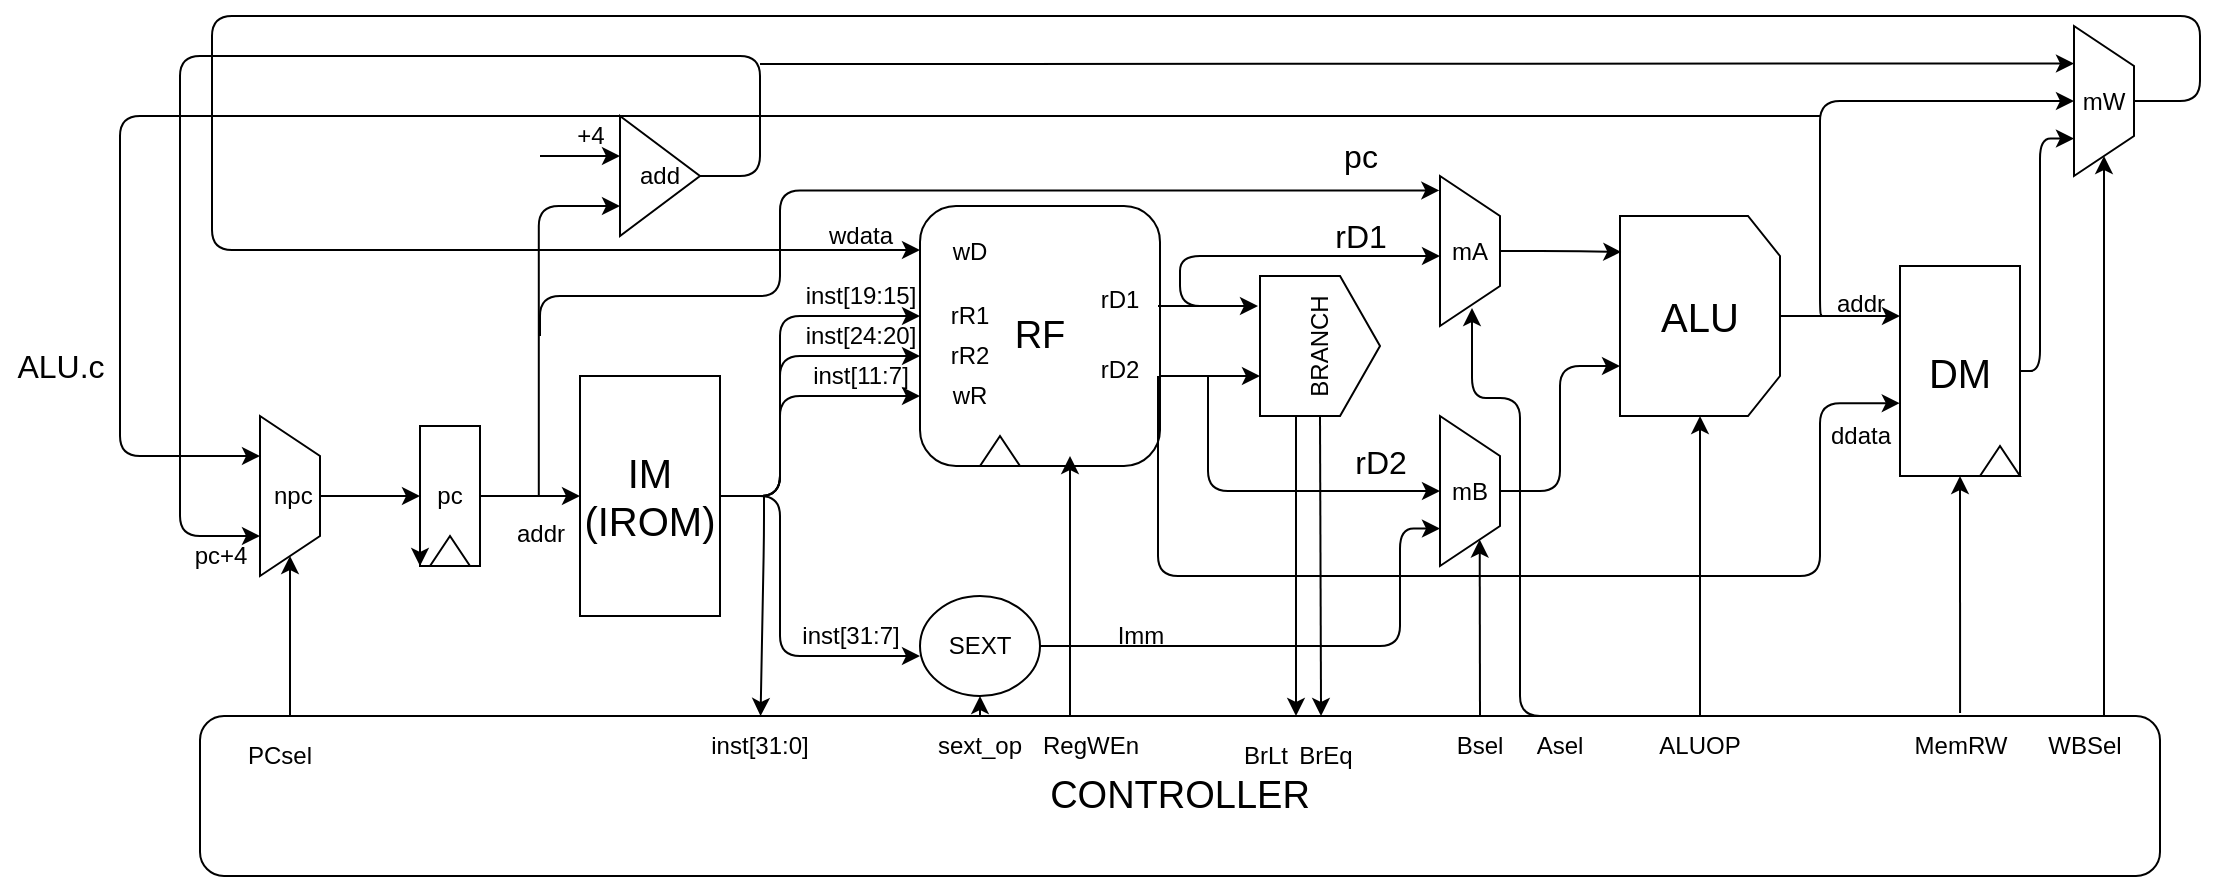 <mxfile>
    <diagram id="o2puwUGjfyMfg6W-QxOe" name="第 1 页">
        <mxGraphModel dx="1767" dy="587" grid="1" gridSize="10" guides="1" tooltips="1" connect="1" arrows="1" fold="1" page="1" pageScale="1" pageWidth="827" pageHeight="1169" background="#ffffff" math="0" shadow="0">
            <root>
                <mxCell id="0"/>
                <mxCell id="1" parent="0"/>
                <mxCell id="12" style="edgeStyle=orthogonalEdgeStyle;html=1;fontSize=12;" parent="1" source="2" edge="1">
                    <mxGeometry relative="1" as="geometry">
                        <mxPoint x="270" y="750" as="targetPoint"/>
                        <Array as="points">
                            <mxPoint x="200" y="840"/>
                        </Array>
                    </mxGeometry>
                </mxCell>
                <mxCell id="27" style="edgeStyle=orthogonalEdgeStyle;html=1;fontSize=12;" parent="1" source="2" edge="1">
                    <mxGeometry relative="1" as="geometry">
                        <mxPoint x="270" y="770" as="targetPoint"/>
                        <Array as="points">
                            <mxPoint x="200" y="840"/>
                            <mxPoint x="200" y="770"/>
                        </Array>
                    </mxGeometry>
                </mxCell>
                <mxCell id="28" style="edgeStyle=orthogonalEdgeStyle;html=1;fontSize=12;" parent="1" source="2" edge="1">
                    <mxGeometry relative="1" as="geometry">
                        <mxPoint x="270" y="790" as="targetPoint"/>
                        <Array as="points">
                            <mxPoint x="200" y="840"/>
                            <mxPoint x="200" y="790"/>
                        </Array>
                    </mxGeometry>
                </mxCell>
                <mxCell id="29" style="edgeStyle=orthogonalEdgeStyle;html=1;fontSize=12;" parent="1" source="2" edge="1">
                    <mxGeometry relative="1" as="geometry">
                        <mxPoint x="270" y="920" as="targetPoint"/>
                        <Array as="points">
                            <mxPoint x="200" y="840"/>
                            <mxPoint x="200" y="920"/>
                        </Array>
                    </mxGeometry>
                </mxCell>
                <mxCell id="2" value="&lt;font style=&quot;font-size: 20px&quot;&gt;IM&lt;br&gt;(IROM)&lt;br&gt;&lt;/font&gt;" style="rounded=0;whiteSpace=wrap;html=1;" parent="1" vertex="1">
                    <mxGeometry x="100" y="780" width="70" height="120" as="geometry"/>
                </mxCell>
                <mxCell id="18" style="edgeStyle=none;html=1;entryX=0;entryY=0.5;entryDx=0;entryDy=0;fontSize=12;" parent="1" source="3" target="2" edge="1">
                    <mxGeometry relative="1" as="geometry"/>
                </mxCell>
                <mxCell id="3" value="pc" style="rounded=0;whiteSpace=wrap;html=1;" parent="1" vertex="1">
                    <mxGeometry x="20" y="805" width="30" height="70" as="geometry"/>
                </mxCell>
                <mxCell id="6" value="&lt;span style=&quot;font-size: 12px&quot;&gt;addr&lt;/span&gt;" style="text;html=1;align=center;verticalAlign=middle;resizable=0;points=[];autosize=1;strokeColor=none;fillColor=none;fontSize=20;" parent="1" vertex="1">
                    <mxGeometry x="60" y="840" width="40" height="30" as="geometry"/>
                </mxCell>
                <mxCell id="7" value="&lt;font style=&quot;font-size: 19px&quot;&gt;CONTROLLER&lt;/font&gt;" style="rounded=1;whiteSpace=wrap;html=1;fontSize=12;" parent="1" vertex="1">
                    <mxGeometry x="-90" y="950" width="980" height="80" as="geometry"/>
                </mxCell>
                <mxCell id="10" value="" style="endArrow=classic;html=1;fontSize=12;" parent="1" target="24" edge="1">
                    <mxGeometry width="50" height="50" relative="1" as="geometry">
                        <mxPoint x="192" y="840" as="sourcePoint"/>
                        <mxPoint x="240" y="780" as="targetPoint"/>
                        <Array as="points">
                            <mxPoint x="192" y="860"/>
                        </Array>
                    </mxGeometry>
                </mxCell>
                <mxCell id="17" style="edgeStyle=none;html=1;exitX=0;exitY=0.25;exitDx=0;exitDy=0;entryX=0;entryY=1;entryDx=0;entryDy=0;fontSize=12;" parent="1" source="3" target="3" edge="1">
                    <mxGeometry relative="1" as="geometry"/>
                </mxCell>
                <mxCell id="19" value="" style="endArrow=classic;html=1;fontSize=12;edgeStyle=orthogonalEdgeStyle;exitX=0.485;exitY=0;exitDx=0;exitDy=0;exitPerimeter=0;entryX=0;entryY=0.75;entryDx=0;entryDy=0;" parent="1" edge="1" target="21" source="6">
                    <mxGeometry width="50" height="50" relative="1" as="geometry">
                        <mxPoint x="79.41" y="835" as="sourcePoint"/>
                        <mxPoint x="79" y="690" as="targetPoint"/>
                    </mxGeometry>
                </mxCell>
                <mxCell id="81" style="edgeStyle=orthogonalEdgeStyle;html=1;fontSize=12;entryX=0.75;entryY=1;entryDx=0;entryDy=0;exitX=1;exitY=0.5;exitDx=0;exitDy=0;" parent="1" source="21" target="69" edge="1">
                    <mxGeometry relative="1" as="geometry">
                        <mxPoint x="-120" y="860" as="targetPoint"/>
                        <Array as="points">
                            <mxPoint x="190" y="680"/>
                            <mxPoint x="190" y="620"/>
                            <mxPoint x="-100" y="620"/>
                            <mxPoint x="-100" y="860"/>
                        </Array>
                    </mxGeometry>
                </mxCell>
                <mxCell id="21" value="add" style="triangle;whiteSpace=wrap;html=1;fontSize=12;" parent="1" vertex="1">
                    <mxGeometry x="120" y="650" width="40" height="60" as="geometry"/>
                </mxCell>
                <mxCell id="22" value="" style="endArrow=classic;html=1;fontSize=12;" parent="1" edge="1">
                    <mxGeometry width="50" height="50" relative="1" as="geometry">
                        <mxPoint x="80" y="670" as="sourcePoint"/>
                        <mxPoint x="120" y="670" as="targetPoint"/>
                    </mxGeometry>
                </mxCell>
                <mxCell id="23" value="+4" style="text;html=1;align=center;verticalAlign=middle;resizable=0;points=[];autosize=1;strokeColor=none;fillColor=none;fontSize=12;" parent="1" vertex="1">
                    <mxGeometry x="90" y="650" width="30" height="20" as="geometry"/>
                </mxCell>
                <mxCell id="24" value="inst[31:0]" style="text;html=1;strokeColor=none;fillColor=none;align=center;verticalAlign=middle;whiteSpace=wrap;rounded=0;fontSize=12;" parent="1" vertex="1">
                    <mxGeometry x="160" y="950" width="60" height="30" as="geometry"/>
                </mxCell>
                <mxCell id="25" value="" style="endArrow=classic;html=1;fontSize=12;entryX=1;entryY=0.5;entryDx=0;entryDy=0;" parent="1" target="69" edge="1">
                    <mxGeometry width="50" height="50" relative="1" as="geometry">
                        <mxPoint x="-45" y="950" as="sourcePoint"/>
                        <mxPoint x="40" y="875" as="targetPoint"/>
                    </mxGeometry>
                </mxCell>
                <mxCell id="26" value="PCsel" style="text;html=1;strokeColor=none;fillColor=none;align=center;verticalAlign=middle;whiteSpace=wrap;rounded=0;fontSize=12;" parent="1" vertex="1">
                    <mxGeometry x="-80" y="955" width="60" height="30" as="geometry"/>
                </mxCell>
                <mxCell id="33" style="edgeStyle=orthogonalEdgeStyle;html=1;fontSize=12;entryX=0.75;entryY=1;entryDx=0;entryDy=0;" parent="1" source="30" target="67" edge="1">
                    <mxGeometry relative="1" as="geometry">
                        <mxPoint x="510" y="870" as="targetPoint"/>
                        <Array as="points">
                            <mxPoint x="510" y="915"/>
                            <mxPoint x="510" y="856"/>
                        </Array>
                    </mxGeometry>
                </mxCell>
                <mxCell id="30" value="SEXT" style="ellipse;whiteSpace=wrap;html=1;fontSize=12;" parent="1" vertex="1">
                    <mxGeometry x="270" y="890" width="60" height="50" as="geometry"/>
                </mxCell>
                <mxCell id="31" value="" style="endArrow=classic;html=1;fontSize=12;exitX=0.5;exitY=0;exitDx=0;exitDy=0;" parent="1" source="32" edge="1">
                    <mxGeometry width="50" height="50" relative="1" as="geometry">
                        <mxPoint x="250" y="990" as="sourcePoint"/>
                        <mxPoint x="300" y="940" as="targetPoint"/>
                    </mxGeometry>
                </mxCell>
                <mxCell id="32" value="sext_op" style="text;html=1;strokeColor=none;fillColor=none;align=center;verticalAlign=middle;whiteSpace=wrap;rounded=0;fontSize=12;" parent="1" vertex="1">
                    <mxGeometry x="270" y="950" width="60" height="30" as="geometry"/>
                </mxCell>
                <mxCell id="34" value="Imm" style="text;html=1;align=center;verticalAlign=middle;resizable=0;points=[];autosize=1;strokeColor=none;fillColor=none;fontSize=12;" parent="1" vertex="1">
                    <mxGeometry x="360" y="900" width="40" height="20" as="geometry"/>
                </mxCell>
                <mxCell id="35" value="&lt;font style=&quot;font-size: 19px&quot;&gt;RF&lt;/font&gt;" style="rounded=1;whiteSpace=wrap;html=1;fontSize=12;" parent="1" vertex="1">
                    <mxGeometry x="270" y="695" width="120" height="130" as="geometry"/>
                </mxCell>
                <mxCell id="36" value="rR1" style="text;html=1;strokeColor=none;fillColor=none;align=center;verticalAlign=middle;whiteSpace=wrap;rounded=0;fontSize=12;" parent="1" vertex="1">
                    <mxGeometry x="270" y="740" width="50" height="20" as="geometry"/>
                </mxCell>
                <mxCell id="37" value="rR2" style="text;html=1;strokeColor=none;fillColor=none;align=center;verticalAlign=middle;whiteSpace=wrap;rounded=0;fontSize=12;" parent="1" vertex="1">
                    <mxGeometry x="270" y="760" width="50" height="20" as="geometry"/>
                </mxCell>
                <mxCell id="38" value="wR" style="text;html=1;strokeColor=none;fillColor=none;align=center;verticalAlign=middle;whiteSpace=wrap;rounded=0;fontSize=12;" parent="1" vertex="1">
                    <mxGeometry x="270" y="780" width="50" height="20" as="geometry"/>
                </mxCell>
                <mxCell id="43" value="inst[19:15]" style="text;html=1;align=center;verticalAlign=middle;resizable=0;points=[];autosize=1;strokeColor=none;fillColor=none;fontSize=12;" parent="1" vertex="1">
                    <mxGeometry x="205" y="730" width="70" height="20" as="geometry"/>
                </mxCell>
                <mxCell id="44" value="inst[24:20]" style="text;html=1;align=center;verticalAlign=middle;resizable=0;points=[];autosize=1;strokeColor=none;fillColor=none;fontSize=12;" parent="1" vertex="1">
                    <mxGeometry x="205" y="750" width="70" height="20" as="geometry"/>
                </mxCell>
                <mxCell id="45" value="inst[11:7]" style="text;html=1;align=center;verticalAlign=middle;resizable=0;points=[];autosize=1;strokeColor=none;fillColor=none;fontSize=12;" parent="1" vertex="1">
                    <mxGeometry x="210" y="770" width="60" height="20" as="geometry"/>
                </mxCell>
                <mxCell id="46" value="wD" style="text;html=1;strokeColor=none;fillColor=none;align=center;verticalAlign=middle;whiteSpace=wrap;rounded=0;fontSize=12;" parent="1" vertex="1">
                    <mxGeometry x="265" y="702.5" width="60" height="30" as="geometry"/>
                </mxCell>
                <mxCell id="48" value="&lt;span style=&quot;font-size: 12px&quot;&gt;rD1&lt;/span&gt;" style="text;html=1;strokeColor=none;fillColor=none;align=center;verticalAlign=middle;whiteSpace=wrap;rounded=0;fontSize=19;" parent="1" vertex="1">
                    <mxGeometry x="340" y="725" width="60" height="30" as="geometry"/>
                </mxCell>
                <mxCell id="49" value="&lt;span style=&quot;font-size: 12px&quot;&gt;rD2&lt;/span&gt;" style="text;html=1;strokeColor=none;fillColor=none;align=center;verticalAlign=middle;whiteSpace=wrap;rounded=0;fontSize=19;" parent="1" vertex="1">
                    <mxGeometry x="340" y="760" width="60" height="30" as="geometry"/>
                </mxCell>
                <mxCell id="51" value="BRANCH" style="shape=offPageConnector;whiteSpace=wrap;html=1;fontSize=12;rotation=-90;size=0.333;" parent="1" vertex="1">
                    <mxGeometry x="435" y="735" width="70" height="60" as="geometry"/>
                </mxCell>
                <mxCell id="87" style="edgeStyle=none;html=1;" edge="1" parent="1" source="52">
                    <mxGeometry relative="1" as="geometry">
                        <mxPoint x="760" y="750" as="targetPoint"/>
                    </mxGeometry>
                </mxCell>
                <mxCell id="52" value="&lt;font style=&quot;font-size: 20px&quot;&gt;ALU&lt;/font&gt;" style="shape=loopLimit;whiteSpace=wrap;html=1;fontSize=12;direction=south;" parent="1" vertex="1">
                    <mxGeometry x="620" y="700" width="80" height="100" as="geometry"/>
                </mxCell>
                <mxCell id="54" value="" style="endArrow=classic;html=1;fontSize=12;" parent="1" edge="1">
                    <mxGeometry width="50" height="50" relative="1" as="geometry">
                        <mxPoint x="389" y="745" as="sourcePoint"/>
                        <mxPoint x="439" y="745" as="targetPoint"/>
                        <Array as="points"/>
                    </mxGeometry>
                </mxCell>
                <mxCell id="55" value="" style="endArrow=classic;html=1;fontSize=12;" parent="1" edge="1">
                    <mxGeometry width="50" height="50" relative="1" as="geometry">
                        <mxPoint x="390" y="780" as="sourcePoint"/>
                        <mxPoint x="440" y="780" as="targetPoint"/>
                    </mxGeometry>
                </mxCell>
                <mxCell id="57" value="" style="endArrow=classic;html=1;fontSize=12;" parent="1" edge="1">
                    <mxGeometry width="50" height="50" relative="1" as="geometry">
                        <mxPoint x="345" y="950" as="sourcePoint"/>
                        <mxPoint x="345" y="820" as="targetPoint"/>
                    </mxGeometry>
                </mxCell>
                <mxCell id="58" value="RegWEn" style="text;html=1;align=center;verticalAlign=middle;resizable=0;points=[];autosize=1;strokeColor=none;fillColor=none;fontSize=12;" parent="1" vertex="1">
                    <mxGeometry x="325" y="955" width="60" height="20" as="geometry"/>
                </mxCell>
                <mxCell id="60" value="" style="endArrow=classic;html=1;fontSize=12;entryX=0.5;entryY=0;entryDx=0;entryDy=0;" parent="1" edge="1">
                    <mxGeometry width="50" height="50" relative="1" as="geometry">
                        <mxPoint x="458" y="800" as="sourcePoint"/>
                        <mxPoint x="458" y="950" as="targetPoint"/>
                    </mxGeometry>
                </mxCell>
                <mxCell id="61" value="" style="endArrow=classic;html=1;fontSize=12;entryX=0.596;entryY=-0.008;entryDx=0;entryDy=0;entryPerimeter=0;exitX=0;exitY=0.5;exitDx=0;exitDy=0;" parent="1" edge="1" source="51">
                    <mxGeometry width="50" height="50" relative="1" as="geometry">
                        <mxPoint x="469.48" y="805.48" as="sourcePoint"/>
                        <mxPoint x="470.52" y="950" as="targetPoint"/>
                    </mxGeometry>
                </mxCell>
                <mxCell id="63" value="BrLt" style="text;html=1;strokeColor=none;fillColor=none;align=center;verticalAlign=middle;whiteSpace=wrap;rounded=0;fontSize=12;" parent="1" vertex="1">
                    <mxGeometry x="420" y="960" width="46" height="20" as="geometry"/>
                </mxCell>
                <mxCell id="66" value="BrEq" style="text;html=1;strokeColor=none;fillColor=none;align=center;verticalAlign=middle;whiteSpace=wrap;rounded=0;fontSize=12;" parent="1" vertex="1">
                    <mxGeometry x="450" y="960" width="46" height="20" as="geometry"/>
                </mxCell>
                <mxCell id="74" style="edgeStyle=orthogonalEdgeStyle;html=1;entryX=0.75;entryY=1;entryDx=0;entryDy=0;fontSize=12;" parent="1" source="67" target="52" edge="1">
                    <mxGeometry relative="1" as="geometry"/>
                </mxCell>
                <mxCell id="67" value="mB" style="shape=trapezoid;perimeter=trapezoidPerimeter;whiteSpace=wrap;html=1;fixedSize=1;fontSize=12;direction=south;" parent="1" vertex="1">
                    <mxGeometry x="530" y="800" width="30" height="75" as="geometry"/>
                </mxCell>
                <mxCell id="70" style="edgeStyle=orthogonalEdgeStyle;html=1;fontSize=12;" parent="1" source="69" edge="1">
                    <mxGeometry relative="1" as="geometry">
                        <mxPoint x="20" y="840" as="targetPoint"/>
                    </mxGeometry>
                </mxCell>
                <mxCell id="69" value="&amp;nbsp;npc" style="shape=trapezoid;perimeter=trapezoidPerimeter;whiteSpace=wrap;html=1;fixedSize=1;fontSize=12;direction=south;" parent="1" vertex="1">
                    <mxGeometry x="-60" y="800" width="30" height="80" as="geometry"/>
                </mxCell>
                <mxCell id="72" style="edgeStyle=orthogonalEdgeStyle;html=1;entryX=0.18;entryY=0.992;entryDx=0;entryDy=0;entryPerimeter=0;fontSize=12;" parent="1" source="71" target="52" edge="1">
                    <mxGeometry relative="1" as="geometry"/>
                </mxCell>
                <mxCell id="71" value="mA" style="shape=trapezoid;perimeter=trapezoidPerimeter;whiteSpace=wrap;html=1;fixedSize=1;fontSize=12;direction=south;" parent="1" vertex="1">
                    <mxGeometry x="530" y="680" width="30" height="75" as="geometry"/>
                </mxCell>
                <mxCell id="75" value="" style="endArrow=classic;html=1;fontSize=12;entryX=0.5;entryY=1;entryDx=0;entryDy=0;edgeStyle=orthogonalEdgeStyle;" parent="1" target="67" edge="1">
                    <mxGeometry width="50" height="50" relative="1" as="geometry">
                        <mxPoint x="414" y="780" as="sourcePoint"/>
                        <mxPoint x="414" y="840" as="targetPoint"/>
                        <Array as="points">
                            <mxPoint x="414" y="838"/>
                        </Array>
                    </mxGeometry>
                </mxCell>
                <mxCell id="76" value="" style="endArrow=classic;html=1;fontSize=12;entryX=1;entryY=0.25;entryDx=0;entryDy=0;exitX=0.5;exitY=0;exitDx=0;exitDy=0;" parent="1" source="77" target="67" edge="1">
                    <mxGeometry width="50" height="50" relative="1" as="geometry">
                        <mxPoint x="545" y="940" as="sourcePoint"/>
                        <mxPoint x="520" y="780" as="targetPoint"/>
                        <Array as="points"/>
                    </mxGeometry>
                </mxCell>
                <mxCell id="77" value="Bsel" style="text;html=1;strokeColor=none;fillColor=none;align=center;verticalAlign=middle;whiteSpace=wrap;rounded=0;fontSize=12;" parent="1" vertex="1">
                    <mxGeometry x="520" y="950" width="60" height="30" as="geometry"/>
                </mxCell>
                <mxCell id="78" value="" style="endArrow=classic;html=1;fontSize=12;edgeStyle=orthogonalEdgeStyle;exitX=0.5;exitY=0;exitDx=0;exitDy=0;" parent="1" source="79" edge="1">
                    <mxGeometry width="50" height="50" relative="1" as="geometry">
                        <mxPoint x="600" y="930" as="sourcePoint"/>
                        <mxPoint x="546" y="746" as="targetPoint"/>
                        <Array as="points">
                            <mxPoint x="570" y="950"/>
                            <mxPoint x="570" y="791"/>
                            <mxPoint x="546" y="791"/>
                        </Array>
                    </mxGeometry>
                </mxCell>
                <mxCell id="79" value="Asel" style="text;html=1;strokeColor=none;fillColor=none;align=center;verticalAlign=middle;whiteSpace=wrap;rounded=0;fontSize=12;" parent="1" vertex="1">
                    <mxGeometry x="560" y="950" width="60" height="30" as="geometry"/>
                </mxCell>
                <mxCell id="80" value="" style="endArrow=classic;html=1;fontSize=12;edgeStyle=orthogonalEdgeStyle;" parent="1" edge="1">
                    <mxGeometry width="50" height="50" relative="1" as="geometry">
                        <mxPoint x="420" y="745" as="sourcePoint"/>
                        <mxPoint x="530" y="720" as="targetPoint"/>
                        <Array as="points">
                            <mxPoint x="400" y="745"/>
                            <mxPoint x="400" y="720"/>
                        </Array>
                    </mxGeometry>
                </mxCell>
                <mxCell id="82" value="" style="endArrow=classic;html=1;fontSize=12;edgeStyle=orthogonalEdgeStyle;entryX=0.096;entryY=1.011;entryDx=0;entryDy=0;entryPerimeter=0;" parent="1" target="71" edge="1">
                    <mxGeometry width="50" height="50" relative="1" as="geometry">
                        <mxPoint x="80" y="760" as="sourcePoint"/>
                        <mxPoint x="200" y="600" as="targetPoint"/>
                        <Array as="points">
                            <mxPoint x="80" y="740"/>
                            <mxPoint x="200" y="740"/>
                            <mxPoint x="200" y="687"/>
                        </Array>
                    </mxGeometry>
                </mxCell>
                <mxCell id="83" value="ALUOP" style="text;html=1;strokeColor=none;fillColor=none;align=center;verticalAlign=middle;whiteSpace=wrap;rounded=0;fontSize=12;" parent="1" vertex="1">
                    <mxGeometry x="630" y="950" width="60" height="30" as="geometry"/>
                </mxCell>
                <mxCell id="84" value="" style="endArrow=classic;html=1;fontSize=12;entryX=1;entryY=0.5;entryDx=0;entryDy=0;" parent="1" target="52" edge="1">
                    <mxGeometry width="50" height="50" relative="1" as="geometry">
                        <mxPoint x="660" y="950" as="sourcePoint"/>
                        <mxPoint x="710" y="900" as="targetPoint"/>
                    </mxGeometry>
                </mxCell>
                <mxCell id="102" style="edgeStyle=orthogonalEdgeStyle;html=1;fontSize=12;entryX=0.75;entryY=1;entryDx=0;entryDy=0;" edge="1" parent="1" source="88" target="100">
                    <mxGeometry relative="1" as="geometry">
                        <mxPoint x="830" y="660" as="targetPoint"/>
                        <Array as="points">
                            <mxPoint x="830" y="777"/>
                            <mxPoint x="830" y="661"/>
                        </Array>
                    </mxGeometry>
                </mxCell>
                <mxCell id="88" value="&lt;font style=&quot;font-size: 20px&quot;&gt;DM&lt;/font&gt;" style="rounded=0;whiteSpace=wrap;html=1;" vertex="1" parent="1">
                    <mxGeometry x="760" y="725" width="60" height="105" as="geometry"/>
                </mxCell>
                <mxCell id="89" value="" style="triangle;whiteSpace=wrap;html=1;direction=north;" vertex="1" parent="1">
                    <mxGeometry x="25" y="860" width="20" height="15" as="geometry"/>
                </mxCell>
                <mxCell id="90" value="" style="triangle;whiteSpace=wrap;html=1;direction=north;" vertex="1" parent="1">
                    <mxGeometry x="300" y="810" width="20" height="15" as="geometry"/>
                </mxCell>
                <mxCell id="92" value="" style="triangle;whiteSpace=wrap;html=1;direction=north;" vertex="1" parent="1">
                    <mxGeometry x="800" y="815" width="20" height="15" as="geometry"/>
                </mxCell>
                <mxCell id="93" value="&lt;font style=&quot;font-size: 12px&quot;&gt;addr&lt;/font&gt;" style="text;html=1;align=center;verticalAlign=middle;resizable=0;points=[];autosize=1;strokeColor=none;fillColor=none;fontSize=20;" vertex="1" parent="1">
                    <mxGeometry x="720" y="725" width="40" height="30" as="geometry"/>
                </mxCell>
                <mxCell id="94" value="" style="endArrow=classic;html=1;fontSize=12;edgeStyle=orthogonalEdgeStyle;entryX=-0.002;entryY=0.653;entryDx=0;entryDy=0;entryPerimeter=0;" edge="1" parent="1" target="88">
                    <mxGeometry width="50" height="50" relative="1" as="geometry">
                        <mxPoint x="389" y="780" as="sourcePoint"/>
                        <mxPoint x="720" y="800" as="targetPoint"/>
                        <Array as="points">
                            <mxPoint x="389" y="880"/>
                            <mxPoint x="720" y="880"/>
                            <mxPoint x="720" y="794"/>
                        </Array>
                    </mxGeometry>
                </mxCell>
                <mxCell id="95" value="ddata" style="text;html=1;align=center;verticalAlign=middle;resizable=0;points=[];autosize=1;strokeColor=none;fillColor=none;fontSize=12;" vertex="1" parent="1">
                    <mxGeometry x="715" y="800" width="50" height="20" as="geometry"/>
                </mxCell>
                <mxCell id="97" value="" style="endArrow=classic;html=1;fontSize=12;exitX=0.898;exitY=-0.019;exitDx=0;exitDy=0;exitPerimeter=0;entryX=0.5;entryY=1;entryDx=0;entryDy=0;" edge="1" parent="1" source="7" target="88">
                    <mxGeometry width="50" height="50" relative="1" as="geometry">
                        <mxPoint x="600" y="740" as="sourcePoint"/>
                        <mxPoint x="797" y="827" as="targetPoint"/>
                    </mxGeometry>
                </mxCell>
                <mxCell id="98" value="MemRW" style="text;html=1;align=center;verticalAlign=middle;resizable=0;points=[];autosize=1;strokeColor=none;fillColor=none;fontSize=12;" vertex="1" parent="1">
                    <mxGeometry x="760" y="955" width="60" height="20" as="geometry"/>
                </mxCell>
                <mxCell id="99" value="WBSel" style="text;html=1;align=center;verticalAlign=middle;resizable=0;points=[];autosize=1;strokeColor=none;fillColor=none;fontSize=12;" vertex="1" parent="1">
                    <mxGeometry x="827" y="955" width="50" height="20" as="geometry"/>
                </mxCell>
                <mxCell id="103" style="edgeStyle=orthogonalEdgeStyle;html=1;fontSize=12;" edge="1" parent="1" source="100">
                    <mxGeometry relative="1" as="geometry">
                        <mxPoint x="270" y="717" as="targetPoint"/>
                        <Array as="points">
                            <mxPoint x="910" y="643"/>
                            <mxPoint x="910" y="600"/>
                            <mxPoint x="-84" y="600"/>
                            <mxPoint x="-84" y="717"/>
                        </Array>
                    </mxGeometry>
                </mxCell>
                <mxCell id="100" value="mW" style="shape=trapezoid;perimeter=trapezoidPerimeter;whiteSpace=wrap;html=1;fixedSize=1;fontSize=12;direction=south;" vertex="1" parent="1">
                    <mxGeometry x="847" y="605" width="30" height="75" as="geometry"/>
                </mxCell>
                <mxCell id="101" value="" style="endArrow=classic;html=1;fontSize=12;entryX=1;entryY=0.5;entryDx=0;entryDy=0;" edge="1" parent="1" target="100">
                    <mxGeometry width="50" height="50" relative="1" as="geometry">
                        <mxPoint x="862" y="950" as="sourcePoint"/>
                        <mxPoint x="900" y="900" as="targetPoint"/>
                    </mxGeometry>
                </mxCell>
                <mxCell id="106" value="" style="endArrow=classic;html=1;fontSize=12;edgeStyle=orthogonalEdgeStyle;entryX=0.5;entryY=1;entryDx=0;entryDy=0;exitX=0.026;exitY=0.816;exitDx=0;exitDy=0;exitPerimeter=0;" edge="1" parent="1" source="93" target="100">
                    <mxGeometry width="50" height="50" relative="1" as="geometry">
                        <mxPoint x="720" y="740" as="sourcePoint"/>
                        <mxPoint x="720" y="640" as="targetPoint"/>
                        <Array as="points">
                            <mxPoint x="720" y="643"/>
                        </Array>
                    </mxGeometry>
                </mxCell>
                <mxCell id="107" value="" style="endArrow=classic;html=1;fontSize=12;entryX=0.25;entryY=1;entryDx=0;entryDy=0;" edge="1" parent="1" target="100">
                    <mxGeometry width="50" height="50" relative="1" as="geometry">
                        <mxPoint x="190" y="624" as="sourcePoint"/>
                        <mxPoint x="545" y="630" as="targetPoint"/>
                    </mxGeometry>
                </mxCell>
                <mxCell id="110" value="pc" style="text;html=1;align=center;verticalAlign=middle;resizable=0;points=[];autosize=1;strokeColor=none;fillColor=none;fontSize=16;" vertex="1" parent="1">
                    <mxGeometry x="475" y="660" width="30" height="20" as="geometry"/>
                </mxCell>
                <mxCell id="111" value="rD1" style="text;html=1;align=center;verticalAlign=middle;resizable=0;points=[];autosize=1;strokeColor=none;fillColor=none;fontSize=16;" vertex="1" parent="1">
                    <mxGeometry x="470" y="700" width="40" height="20" as="geometry"/>
                </mxCell>
                <mxCell id="112" value="rD2" style="text;html=1;align=center;verticalAlign=middle;resizable=0;points=[];autosize=1;strokeColor=none;fillColor=none;fontSize=16;" vertex="1" parent="1">
                    <mxGeometry x="480" y="812.5" width="40" height="20" as="geometry"/>
                </mxCell>
                <mxCell id="113" value="" style="endArrow=classic;html=1;fontSize=16;edgeStyle=orthogonalEdgeStyle;entryX=0.25;entryY=1;entryDx=0;entryDy=0;" edge="1" parent="1" target="69">
                    <mxGeometry width="50" height="50" relative="1" as="geometry">
                        <mxPoint x="720" y="650" as="sourcePoint"/>
                        <mxPoint x="-130" y="830" as="targetPoint"/>
                        <Array as="points">
                            <mxPoint x="-130" y="650"/>
                            <mxPoint x="-130" y="820"/>
                        </Array>
                    </mxGeometry>
                </mxCell>
                <mxCell id="116" value="ALU.c" style="text;html=1;align=center;verticalAlign=middle;resizable=0;points=[];autosize=1;strokeColor=none;fillColor=none;fontSize=16;" vertex="1" parent="1">
                    <mxGeometry x="-190" y="765" width="60" height="20" as="geometry"/>
                </mxCell>
                <mxCell id="117" value="wdata" style="text;html=1;align=center;verticalAlign=middle;resizable=0;points=[];autosize=1;strokeColor=none;fillColor=none;fontSize=12;" vertex="1" parent="1">
                    <mxGeometry x="215" y="700" width="50" height="20" as="geometry"/>
                </mxCell>
                <mxCell id="118" value="pc+4" style="text;html=1;align=center;verticalAlign=middle;resizable=0;points=[];autosize=1;strokeColor=none;fillColor=none;fontSize=12;" vertex="1" parent="1">
                    <mxGeometry x="-100" y="860" width="40" height="20" as="geometry"/>
                </mxCell>
                <mxCell id="121" value="inst[31:7]" style="text;html=1;align=center;verticalAlign=middle;resizable=0;points=[];autosize=1;strokeColor=none;fillColor=none;fontSize=12;" vertex="1" parent="1">
                    <mxGeometry x="205" y="900" width="60" height="20" as="geometry"/>
                </mxCell>
            </root>
        </mxGraphModel>
    </diagram>
</mxfile>